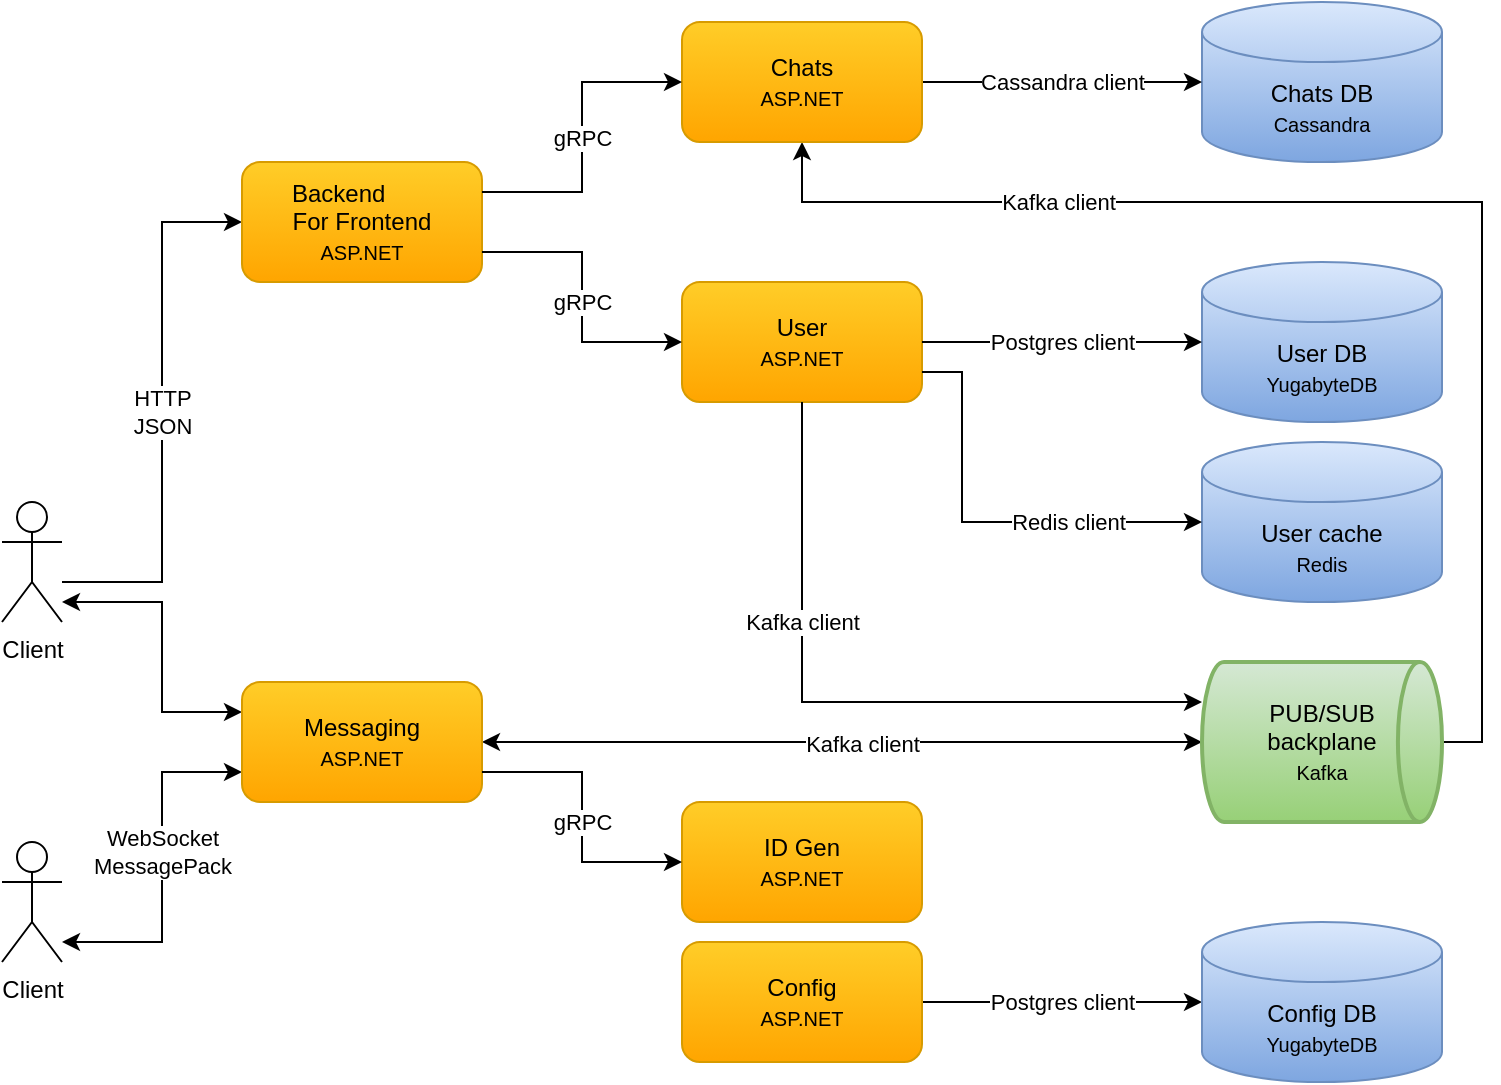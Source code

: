 <mxfile version="22.1.2" type="device">
  <diagram id="G4t1x3i_cumIOjZ8GDXV" name="Page-1">
    <mxGraphModel dx="2020" dy="1203" grid="1" gridSize="10" guides="1" tooltips="1" connect="1" arrows="1" fold="1" page="1" pageScale="1" pageWidth="850" pageHeight="1100" math="0" shadow="0">
      <root>
        <mxCell id="0" />
        <mxCell id="1" parent="0" />
        <mxCell id="9bIkWJb_8Kgto9eP_v_A-1" value="" style="edgeStyle=orthogonalEdgeStyle;rounded=0;orthogonalLoop=1;jettySize=auto;html=1;entryX=0;entryY=0.25;entryDx=0;entryDy=0;startArrow=classic;startFill=1;" parent="1" source="9bIkWJb_8Kgto9eP_v_A-3" target="9bIkWJb_8Kgto9eP_v_A-7" edge="1">
          <mxGeometry relative="1" as="geometry">
            <Array as="points">
              <mxPoint x="120" y="340" />
              <mxPoint x="120" y="395" />
            </Array>
          </mxGeometry>
        </mxCell>
        <mxCell id="9bIkWJb_8Kgto9eP_v_A-2" value="HTTP&lt;br style=&quot;border-color: var(--border-color);&quot;&gt;JSON" style="edgeStyle=orthogonalEdgeStyle;rounded=0;orthogonalLoop=1;jettySize=auto;html=1;entryX=0;entryY=0.5;entryDx=0;entryDy=0;" parent="1" source="9bIkWJb_8Kgto9eP_v_A-3" target="9bIkWJb_8Kgto9eP_v_A-18" edge="1">
          <mxGeometry relative="1" as="geometry">
            <Array as="points">
              <mxPoint x="120" y="330" />
              <mxPoint x="120" y="150" />
            </Array>
            <mxPoint as="offset" />
          </mxGeometry>
        </mxCell>
        <mxCell id="9bIkWJb_8Kgto9eP_v_A-3" value="Client" style="shape=umlActor;verticalLabelPosition=bottom;verticalAlign=top;html=1;outlineConnect=0;" parent="1" vertex="1">
          <mxGeometry x="40" y="290" width="30" height="60" as="geometry" />
        </mxCell>
        <mxCell id="9bIkWJb_8Kgto9eP_v_A-4" value="WebSocket&lt;br style=&quot;border-color: var(--border-color);&quot;&gt;MessagePack" style="edgeStyle=orthogonalEdgeStyle;rounded=0;orthogonalLoop=1;jettySize=auto;html=1;entryX=0;entryY=0.75;entryDx=0;entryDy=0;startArrow=classic;startFill=1;" parent="1" source="9bIkWJb_8Kgto9eP_v_A-5" target="9bIkWJb_8Kgto9eP_v_A-7" edge="1">
          <mxGeometry x="0.091" relative="1" as="geometry">
            <mxPoint as="offset" />
            <Array as="points">
              <mxPoint x="120" y="510" />
              <mxPoint x="120" y="425" />
            </Array>
          </mxGeometry>
        </mxCell>
        <mxCell id="9bIkWJb_8Kgto9eP_v_A-5" value="Client" style="shape=umlActor;verticalLabelPosition=bottom;verticalAlign=top;html=1;outlineConnect=0;" parent="1" vertex="1">
          <mxGeometry x="40" y="460" width="30" height="60" as="geometry" />
        </mxCell>
        <mxCell id="9bIkWJb_8Kgto9eP_v_A-6" value="&lt;span style=&quot;color: rgb(0, 0, 0); font-family: Helvetica; font-size: 11px; font-style: normal; font-variant-ligatures: normal; font-variant-caps: normal; font-weight: 400; letter-spacing: normal; orphans: 2; text-align: center; text-indent: 0px; text-transform: none; widows: 2; word-spacing: 0px; -webkit-text-stroke-width: 0px; background-color: rgb(255, 255, 255); text-decoration-thickness: initial; text-decoration-style: initial; text-decoration-color: initial; float: none; display: inline !important;&quot;&gt;Kafka client&lt;/span&gt;" style="rounded=0;orthogonalLoop=1;jettySize=auto;html=1;entryX=0;entryY=0.5;entryDx=0;entryDy=0;entryPerimeter=0;startArrow=classic;startFill=1;exitX=1;exitY=0.5;exitDx=0;exitDy=0;" parent="1" source="9bIkWJb_8Kgto9eP_v_A-7" target="9bIkWJb_8Kgto9eP_v_A-9" edge="1">
          <mxGeometry x="0.053" y="-1" relative="1" as="geometry">
            <mxPoint as="offset" />
          </mxGeometry>
        </mxCell>
        <mxCell id="9bIkWJb_8Kgto9eP_v_A-7" value="Messaging&lt;br style=&quot;border-color: var(--border-color);&quot;&gt;&lt;font style=&quot;border-color: var(--border-color); font-size: 10px;&quot;&gt;ASP.NET&lt;/font&gt;" style="rounded=1;whiteSpace=wrap;html=1;gradientColor=#ffa500;fillColor=#ffcd28;strokeColor=#d79b00;" parent="1" vertex="1">
          <mxGeometry x="160" y="380" width="120" height="60" as="geometry" />
        </mxCell>
        <mxCell id="9bIkWJb_8Kgto9eP_v_A-8" value="Kafka client" style="edgeStyle=orthogonalEdgeStyle;rounded=0;orthogonalLoop=1;jettySize=auto;html=1;entryX=0.5;entryY=1;entryDx=0;entryDy=0;exitX=1;exitY=0.5;exitDx=0;exitDy=0;exitPerimeter=0;" parent="1" source="9bIkWJb_8Kgto9eP_v_A-9" target="9bIkWJb_8Kgto9eP_v_A-15" edge="1">
          <mxGeometry x="0.522" relative="1" as="geometry">
            <mxPoint as="offset" />
            <Array as="points">
              <mxPoint x="780" y="410" />
              <mxPoint x="780" y="140" />
              <mxPoint x="440" y="140" />
            </Array>
            <mxPoint x="740" y="440" as="sourcePoint" />
          </mxGeometry>
        </mxCell>
        <mxCell id="9bIkWJb_8Kgto9eP_v_A-9" value="PUB/SUB&lt;br style=&quot;border-color: var(--border-color);&quot;&gt;backplane&lt;br style=&quot;border-color: var(--border-color);&quot;&gt;&lt;font style=&quot;border-color: var(--border-color); font-size: 10px;&quot;&gt;Kafka&lt;/font&gt;" style="strokeWidth=2;html=1;shape=mxgraph.flowchart.direct_data;whiteSpace=wrap;gradientColor=#97d077;fillColor=#d5e8d4;strokeColor=#82b366;" parent="1" vertex="1">
          <mxGeometry x="640" y="370" width="120" height="80" as="geometry" />
        </mxCell>
        <mxCell id="9bIkWJb_8Kgto9eP_v_A-10" value="Chats DB&lt;br style=&quot;border-color: var(--border-color);&quot;&gt;&lt;font style=&quot;border-color: var(--border-color); font-size: 10px;&quot;&gt;Cassandra&lt;/font&gt;" style="shape=cylinder3;whiteSpace=wrap;html=1;boundedLbl=1;backgroundOutline=1;size=15;gradientColor=#7ea6e0;fillColor=#dae8fc;strokeColor=#6c8ebf;" parent="1" vertex="1">
          <mxGeometry x="640" y="40" width="120" height="80" as="geometry" />
        </mxCell>
        <mxCell id="9bIkWJb_8Kgto9eP_v_A-11" value="&lt;span style=&quot;color: rgb(0, 0, 0); font-family: Helvetica; font-size: 11px; font-style: normal; font-variant-ligatures: normal; font-variant-caps: normal; font-weight: 400; letter-spacing: normal; orphans: 2; text-align: center; text-indent: 0px; text-transform: none; widows: 2; word-spacing: 0px; -webkit-text-stroke-width: 0px; background-color: rgb(255, 255, 255); text-decoration-thickness: initial; text-decoration-style: initial; text-decoration-color: initial; float: none; display: inline !important;&quot;&gt;Cassandra client&lt;/span&gt;" style="rounded=0;orthogonalLoop=1;jettySize=auto;html=1;entryX=0;entryY=0.5;entryDx=0;entryDy=0;entryPerimeter=0;startArrow=none;startFill=0;exitX=1;exitY=0.5;exitDx=0;exitDy=0;" parent="1" source="9bIkWJb_8Kgto9eP_v_A-15" target="9bIkWJb_8Kgto9eP_v_A-10" edge="1">
          <mxGeometry relative="1" as="geometry">
            <mxPoint x="370" y="255" as="sourcePoint" />
            <mxPoint x="600" y="400" as="targetPoint" />
            <mxPoint as="offset" />
            <Array as="points" />
          </mxGeometry>
        </mxCell>
        <mxCell id="9bIkWJb_8Kgto9eP_v_A-12" value="Postgres client" style="edgeStyle=orthogonalEdgeStyle;rounded=0;orthogonalLoop=1;jettySize=auto;html=1;entryX=0;entryY=0.5;entryDx=0;entryDy=0;entryPerimeter=0;exitX=1;exitY=0.5;exitDx=0;exitDy=0;" parent="1" source="9bIkWJb_8Kgto9eP_v_A-13" target="9bIkWJb_8Kgto9eP_v_A-14" edge="1">
          <mxGeometry relative="1" as="geometry" />
        </mxCell>
        <mxCell id="9bIkWJb_8Kgto9eP_v_A-13" value="Config&lt;br style=&quot;border-color: var(--border-color);&quot;&gt;&lt;font style=&quot;border-color: var(--border-color); font-size: 10px;&quot;&gt;ASP.NET&lt;/font&gt;" style="rounded=1;whiteSpace=wrap;html=1;gradientColor=#ffa500;fillColor=#ffcd28;strokeColor=#d79b00;" parent="1" vertex="1">
          <mxGeometry x="380" y="510" width="120" height="60" as="geometry" />
        </mxCell>
        <mxCell id="9bIkWJb_8Kgto9eP_v_A-14" value="Config DB&lt;br style=&quot;border-color: var(--border-color);&quot;&gt;&lt;span style=&quot;font-size: 10px;&quot;&gt;YugabyteDB&lt;/span&gt;" style="shape=cylinder3;whiteSpace=wrap;html=1;boundedLbl=1;backgroundOutline=1;size=15;gradientColor=#7ea6e0;fillColor=#dae8fc;strokeColor=#6c8ebf;" parent="1" vertex="1">
          <mxGeometry x="640" y="500" width="120" height="80" as="geometry" />
        </mxCell>
        <mxCell id="9bIkWJb_8Kgto9eP_v_A-15" value="Chats&lt;br style=&quot;border-color: var(--border-color);&quot;&gt;&lt;font style=&quot;border-color: var(--border-color); font-size: 10px;&quot;&gt;ASP.NET&lt;/font&gt;" style="rounded=1;whiteSpace=wrap;html=1;gradientColor=#ffa500;fillColor=#ffcd28;strokeColor=#d79b00;" parent="1" vertex="1">
          <mxGeometry x="380" y="50" width="120" height="60" as="geometry" />
        </mxCell>
        <mxCell id="9bIkWJb_8Kgto9eP_v_A-16" value="ID Gen&lt;br style=&quot;border-color: var(--border-color);&quot;&gt;&lt;font style=&quot;border-color: var(--border-color); font-size: 10px;&quot;&gt;ASP.NET&lt;/font&gt;" style="rounded=1;whiteSpace=wrap;html=1;gradientColor=#ffa500;fillColor=#ffcd28;strokeColor=#d79b00;" parent="1" vertex="1">
          <mxGeometry x="380" y="440" width="120" height="60" as="geometry" />
        </mxCell>
        <mxCell id="9bIkWJb_8Kgto9eP_v_A-17" value="gRPC" style="endArrow=classic;html=1;exitX=1;exitY=0.75;exitDx=0;exitDy=0;entryX=0;entryY=0.5;entryDx=0;entryDy=0;rounded=0;edgeStyle=orthogonalEdgeStyle;" parent="1" source="9bIkWJb_8Kgto9eP_v_A-7" target="9bIkWJb_8Kgto9eP_v_A-16" edge="1">
          <mxGeometry x="0.03" width="50" height="50" relative="1" as="geometry">
            <mxPoint x="530" y="225" as="sourcePoint" />
            <mxPoint x="290" y="415" as="targetPoint" />
            <mxPoint as="offset" />
          </mxGeometry>
        </mxCell>
        <mxCell id="9bIkWJb_8Kgto9eP_v_A-18" value="Backend&amp;nbsp; &amp;nbsp; &amp;nbsp; &amp;nbsp;&lt;br style=&quot;border-color: var(--border-color);&quot;&gt;For Frontend&lt;br style=&quot;border-color: var(--border-color);&quot;&gt;&lt;font style=&quot;border-color: var(--border-color); font-size: 10px;&quot;&gt;ASP.NET&lt;/font&gt;" style="rounded=1;whiteSpace=wrap;html=1;gradientColor=#ffa500;fillColor=#ffcd28;strokeColor=#d79b00;" parent="1" vertex="1">
          <mxGeometry x="160" y="120" width="120" height="60" as="geometry" />
        </mxCell>
        <mxCell id="9bIkWJb_8Kgto9eP_v_A-23" value="gRPC" style="endArrow=classic;html=1;exitX=1;exitY=0.25;exitDx=0;exitDy=0;entryX=0;entryY=0.5;entryDx=0;entryDy=0;rounded=0;edgeStyle=orthogonalEdgeStyle;" parent="1" source="9bIkWJb_8Kgto9eP_v_A-18" target="9bIkWJb_8Kgto9eP_v_A-15" edge="1">
          <mxGeometry width="50" height="50" relative="1" as="geometry">
            <mxPoint x="290" y="425" as="sourcePoint" />
            <mxPoint x="370" y="490" as="targetPoint" />
            <mxPoint as="offset" />
            <Array as="points">
              <mxPoint x="330" y="135" />
              <mxPoint x="330" y="80" />
            </Array>
          </mxGeometry>
        </mxCell>
        <mxCell id="9bIkWJb_8Kgto9eP_v_A-25" value="User&lt;br style=&quot;border-color: var(--border-color);&quot;&gt;&lt;font style=&quot;border-color: var(--border-color); font-size: 10px;&quot;&gt;ASP.NET&lt;/font&gt;" style="rounded=1;whiteSpace=wrap;html=1;gradientColor=#ffa500;fillColor=#ffcd28;strokeColor=#d79b00;" parent="1" vertex="1">
          <mxGeometry x="380" y="180" width="120" height="60" as="geometry" />
        </mxCell>
        <mxCell id="9bIkWJb_8Kgto9eP_v_A-26" value="User DB&lt;br style=&quot;border-color: var(--border-color);&quot;&gt;&lt;font style=&quot;border-color: var(--border-color); font-size: 10px;&quot;&gt;YugabyteDB&lt;/font&gt;" style="shape=cylinder3;whiteSpace=wrap;html=1;boundedLbl=1;backgroundOutline=1;size=15;gradientColor=#7ea6e0;fillColor=#dae8fc;strokeColor=#6c8ebf;" parent="1" vertex="1">
          <mxGeometry x="640" y="170" width="120" height="80" as="geometry" />
        </mxCell>
        <mxCell id="9bIkWJb_8Kgto9eP_v_A-27" value="&lt;font style=&quot;font-size: 11px&quot;&gt;Postgres client&lt;br&gt;&lt;/font&gt;" style="rounded=0;orthogonalLoop=1;jettySize=auto;html=1;entryX=0;entryY=0.5;entryDx=0;entryDy=0;entryPerimeter=0;startArrow=none;startFill=0;exitX=1;exitY=0.5;exitDx=0;exitDy=0;edgeStyle=orthogonalEdgeStyle;" parent="1" source="9bIkWJb_8Kgto9eP_v_A-25" target="9bIkWJb_8Kgto9eP_v_A-26" edge="1">
          <mxGeometry relative="1" as="geometry">
            <mxPoint x="500" y="40" as="sourcePoint" />
            <mxPoint x="570" y="90" as="targetPoint" />
            <mxPoint as="offset" />
          </mxGeometry>
        </mxCell>
        <mxCell id="9bIkWJb_8Kgto9eP_v_A-28" value="&lt;span style=&quot;color: rgb(0, 0, 0); font-family: Helvetica; font-size: 11px; font-style: normal; font-variant-ligatures: normal; font-variant-caps: normal; font-weight: 400; letter-spacing: normal; orphans: 2; text-align: center; text-indent: 0px; text-transform: none; widows: 2; word-spacing: 0px; -webkit-text-stroke-width: 0px; background-color: rgb(255, 255, 255); text-decoration-thickness: initial; text-decoration-style: initial; text-decoration-color: initial; float: none; display: inline !important;&quot;&gt;gRPC&lt;/span&gt;" style="endArrow=classic;html=1;entryX=0;entryY=0.5;entryDx=0;entryDy=0;exitX=1;exitY=0.75;exitDx=0;exitDy=0;rounded=0;edgeStyle=orthogonalEdgeStyle;" parent="1" source="9bIkWJb_8Kgto9eP_v_A-18" target="9bIkWJb_8Kgto9eP_v_A-25" edge="1">
          <mxGeometry x="0.035" width="50" height="50" relative="1" as="geometry">
            <mxPoint x="290" y="20" as="sourcePoint" />
            <mxPoint x="390" y="270" as="targetPoint" />
            <mxPoint as="offset" />
            <Array as="points">
              <mxPoint x="330" y="165" />
              <mxPoint x="330" y="210" />
            </Array>
          </mxGeometry>
        </mxCell>
        <mxCell id="9bIkWJb_8Kgto9eP_v_A-29" value="User cache&lt;br style=&quot;border-color: var(--border-color);&quot;&gt;&lt;font style=&quot;border-color: var(--border-color); font-size: 10px;&quot;&gt;Redis&lt;/font&gt;" style="shape=cylinder3;whiteSpace=wrap;html=1;boundedLbl=1;backgroundOutline=1;size=15;gradientColor=#7ea6e0;fillColor=#dae8fc;strokeColor=#6c8ebf;" parent="1" vertex="1">
          <mxGeometry x="640" y="260" width="120" height="80" as="geometry" />
        </mxCell>
        <mxCell id="9bIkWJb_8Kgto9eP_v_A-30" value="Redis client" style="rounded=0;orthogonalLoop=1;jettySize=auto;html=1;entryX=0;entryY=0.5;entryDx=0;entryDy=0;entryPerimeter=0;exitX=1;exitY=0.75;exitDx=0;exitDy=0;edgeStyle=orthogonalEdgeStyle;" parent="1" source="9bIkWJb_8Kgto9eP_v_A-25" target="9bIkWJb_8Kgto9eP_v_A-29" edge="1">
          <mxGeometry x="0.378" relative="1" as="geometry">
            <mxPoint x="490" y="130" as="sourcePoint" />
            <mxPoint x="590" y="150" as="targetPoint" />
            <mxPoint as="offset" />
            <Array as="points">
              <mxPoint x="520" y="225" />
              <mxPoint x="520" y="300" />
            </Array>
          </mxGeometry>
        </mxCell>
        <mxCell id="9bIkWJb_8Kgto9eP_v_A-32" value="Kafka client" style="endArrow=classic;html=1;rounded=0;edgeStyle=orthogonalEdgeStyle;exitX=0.5;exitY=1;exitDx=0;exitDy=0;" parent="1" source="9bIkWJb_8Kgto9eP_v_A-25" target="9bIkWJb_8Kgto9eP_v_A-9" edge="1">
          <mxGeometry x="-0.371" width="50" height="50" relative="1" as="geometry">
            <mxPoint x="310" y="330" as="sourcePoint" />
            <mxPoint x="610" y="390" as="targetPoint" />
            <mxPoint as="offset" />
            <Array as="points">
              <mxPoint x="440" y="390" />
            </Array>
          </mxGeometry>
        </mxCell>
      </root>
    </mxGraphModel>
  </diagram>
</mxfile>
